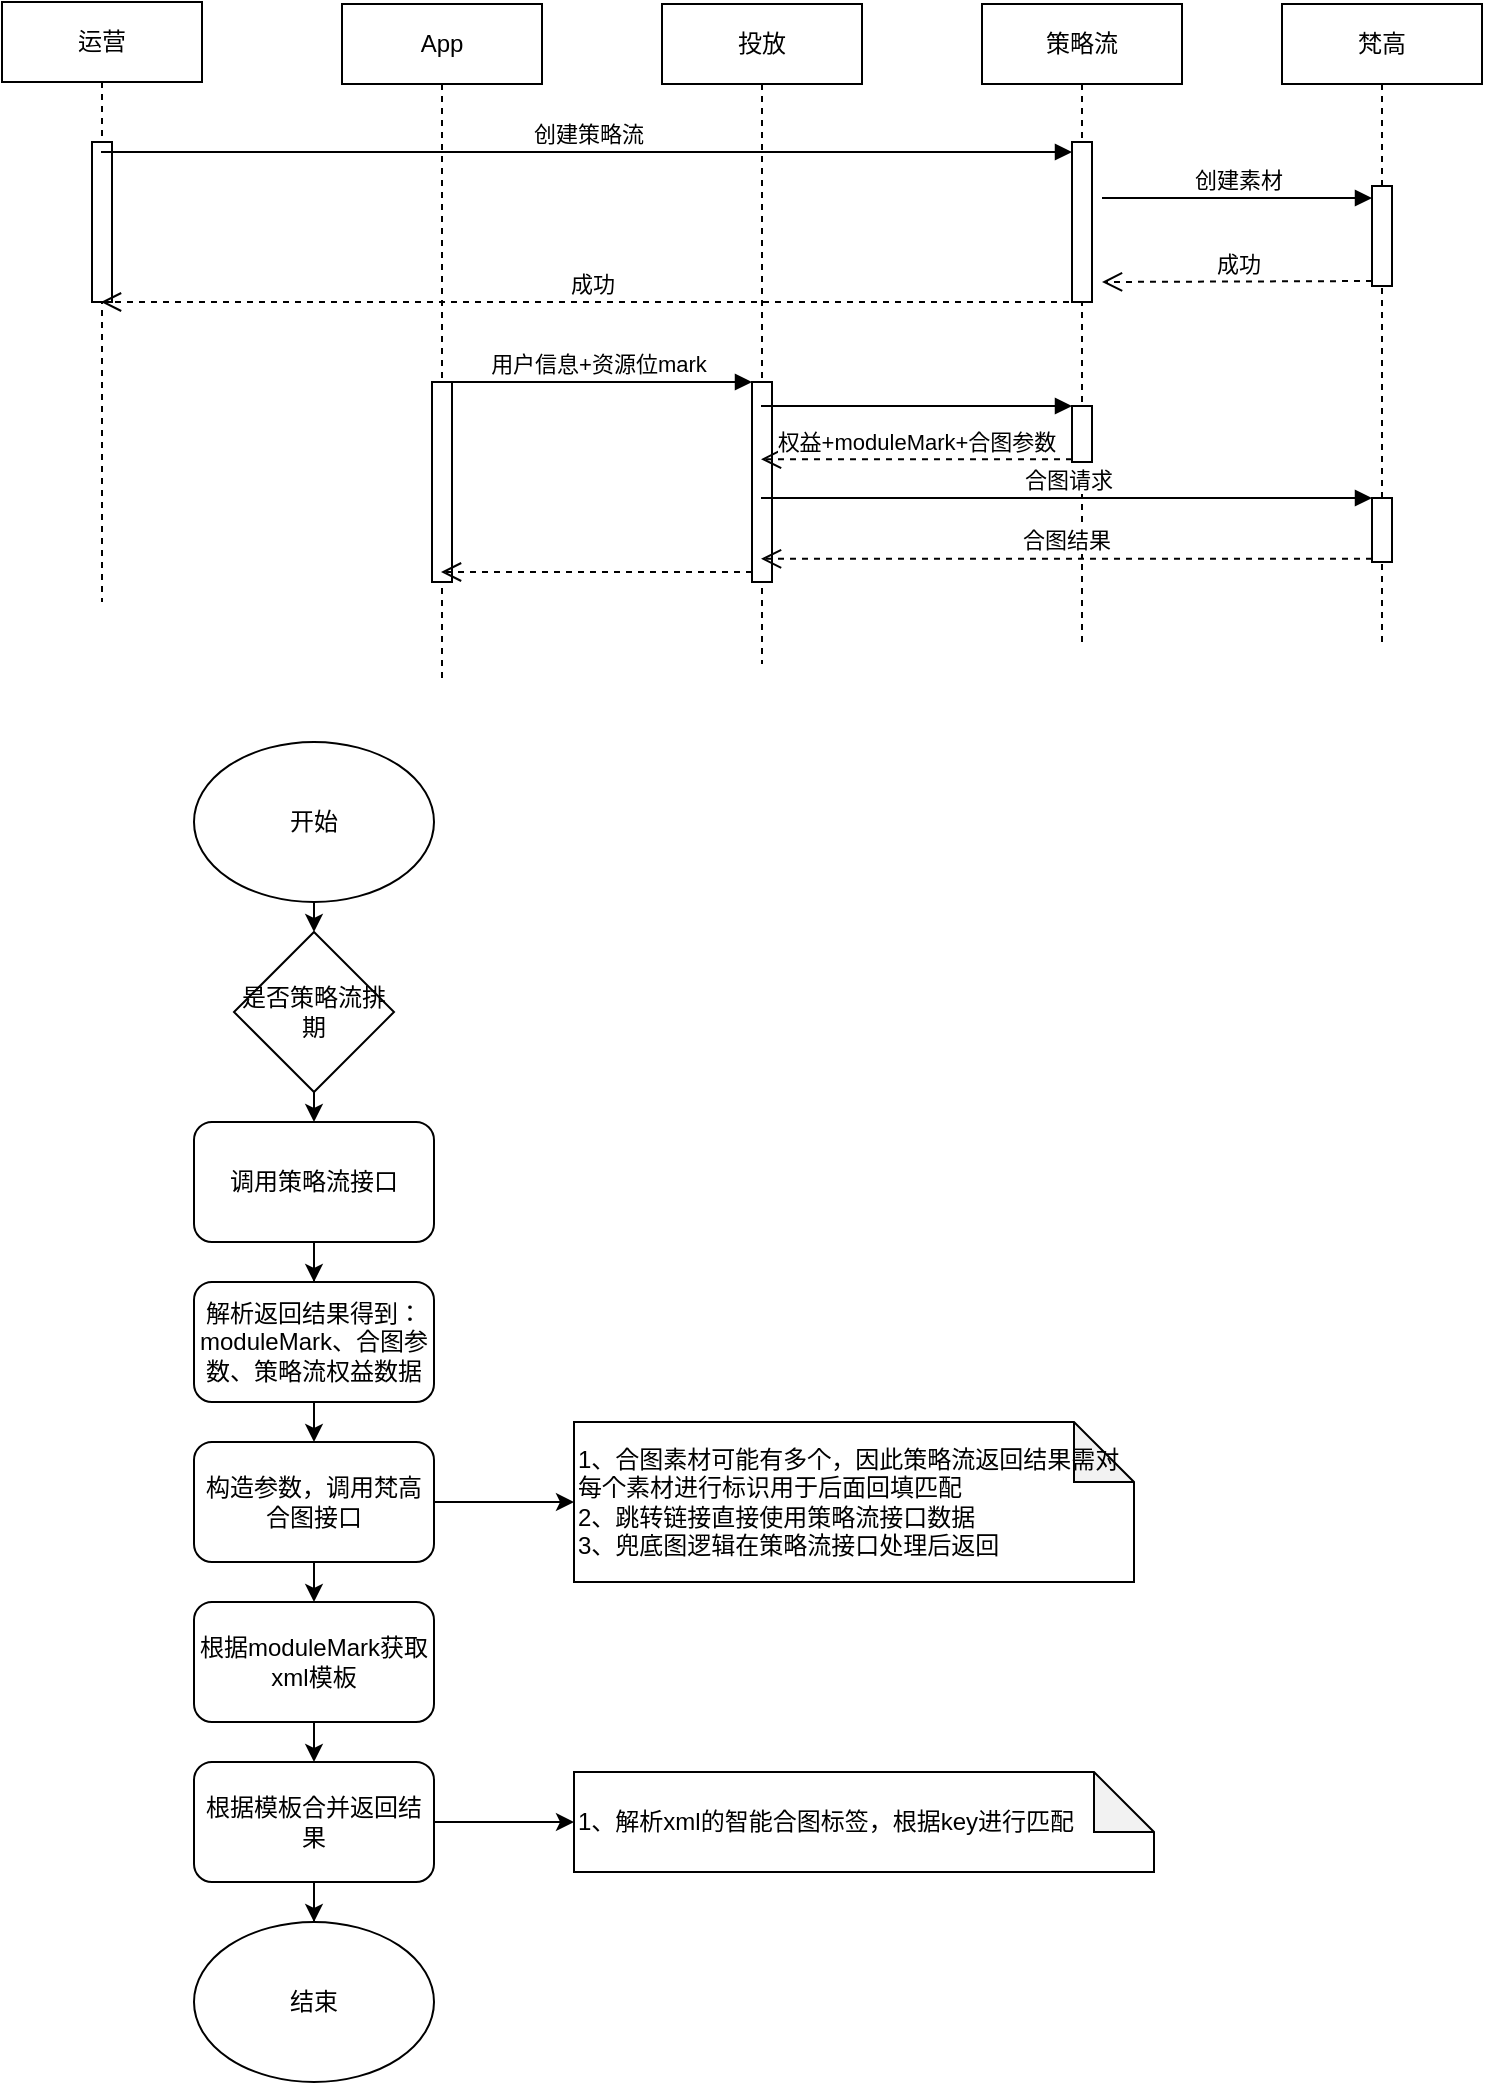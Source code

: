 <mxfile version="14.0.3" type="github">
  <diagram id="yCU4bkz9AmEwMwWTDpiH" name="Page-1">
    <mxGraphModel dx="1186" dy="664" grid="1" gridSize="10" guides="1" tooltips="1" connect="1" arrows="1" fold="1" page="1" pageScale="1" pageWidth="827" pageHeight="1169" math="0" shadow="0">
      <root>
        <mxCell id="0" />
        <mxCell id="1" parent="0" />
        <mxCell id="xL52v0IJe3lVKu3_Eh4v-1" value="运营" style="shape=umlLifeline;perimeter=lifelinePerimeter;whiteSpace=wrap;html=1;container=1;collapsible=0;recursiveResize=0;outlineConnect=0;" parent="1" vertex="1">
          <mxGeometry x="44" y="10" width="100" height="300" as="geometry" />
        </mxCell>
        <mxCell id="xL52v0IJe3lVKu3_Eh4v-11" value="" style="html=1;points=[];perimeter=orthogonalPerimeter;" parent="xL52v0IJe3lVKu3_Eh4v-1" vertex="1">
          <mxGeometry x="45" y="70" width="10" height="80" as="geometry" />
        </mxCell>
        <mxCell id="xL52v0IJe3lVKu3_Eh4v-2" value="投放" style="shape=umlLifeline;perimeter=lifelinePerimeter;whiteSpace=wrap;html=1;container=1;collapsible=0;recursiveResize=0;outlineConnect=0;" parent="1" vertex="1">
          <mxGeometry x="374" y="11" width="100" height="330" as="geometry" />
        </mxCell>
        <mxCell id="xL52v0IJe3lVKu3_Eh4v-15" value="" style="html=1;points=[];perimeter=orthogonalPerimeter;" parent="xL52v0IJe3lVKu3_Eh4v-2" vertex="1">
          <mxGeometry x="45" y="189" width="10" height="100" as="geometry" />
        </mxCell>
        <mxCell id="xL52v0IJe3lVKu3_Eh4v-3" value="策略流" style="shape=umlLifeline;perimeter=lifelinePerimeter;whiteSpace=wrap;html=1;container=1;collapsible=0;recursiveResize=0;outlineConnect=0;" parent="1" vertex="1">
          <mxGeometry x="534" y="11" width="100" height="320" as="geometry" />
        </mxCell>
        <mxCell id="xL52v0IJe3lVKu3_Eh4v-6" value="" style="html=1;points=[];perimeter=orthogonalPerimeter;" parent="xL52v0IJe3lVKu3_Eh4v-3" vertex="1">
          <mxGeometry x="45" y="69" width="10" height="80" as="geometry" />
        </mxCell>
        <mxCell id="xL52v0IJe3lVKu3_Eh4v-18" value="" style="html=1;points=[];perimeter=orthogonalPerimeter;" parent="xL52v0IJe3lVKu3_Eh4v-3" vertex="1">
          <mxGeometry x="45" y="201" width="10" height="28" as="geometry" />
        </mxCell>
        <mxCell id="xL52v0IJe3lVKu3_Eh4v-4" value="梵高" style="shape=umlLifeline;perimeter=lifelinePerimeter;whiteSpace=wrap;html=1;container=1;collapsible=0;recursiveResize=0;outlineConnect=0;" parent="1" vertex="1">
          <mxGeometry x="684" y="11" width="100" height="320" as="geometry" />
        </mxCell>
        <mxCell id="xL52v0IJe3lVKu3_Eh4v-7" value="" style="html=1;points=[];perimeter=orthogonalPerimeter;" parent="xL52v0IJe3lVKu3_Eh4v-4" vertex="1">
          <mxGeometry x="45" y="91" width="10" height="50" as="geometry" />
        </mxCell>
        <mxCell id="xL52v0IJe3lVKu3_Eh4v-21" value="" style="html=1;points=[];perimeter=orthogonalPerimeter;" parent="xL52v0IJe3lVKu3_Eh4v-4" vertex="1">
          <mxGeometry x="45" y="247" width="10" height="32" as="geometry" />
        </mxCell>
        <mxCell id="xL52v0IJe3lVKu3_Eh4v-5" value="App" style="shape=umlLifeline;perimeter=lifelinePerimeter;whiteSpace=wrap;html=1;container=1;collapsible=0;recursiveResize=0;outlineConnect=0;" parent="1" vertex="1">
          <mxGeometry x="214" y="11" width="100" height="340" as="geometry" />
        </mxCell>
        <mxCell id="xL52v0IJe3lVKu3_Eh4v-14" value="" style="html=1;points=[];perimeter=orthogonalPerimeter;" parent="xL52v0IJe3lVKu3_Eh4v-5" vertex="1">
          <mxGeometry x="45" y="189" width="10" height="100" as="geometry" />
        </mxCell>
        <mxCell id="xL52v0IJe3lVKu3_Eh4v-8" value="创建素材" style="html=1;verticalAlign=bottom;endArrow=block;" parent="1" edge="1">
          <mxGeometry relative="1" as="geometry">
            <mxPoint x="594" y="108" as="sourcePoint" />
            <mxPoint x="729" y="108" as="targetPoint" />
          </mxGeometry>
        </mxCell>
        <mxCell id="xL52v0IJe3lVKu3_Eh4v-9" value="成功" style="html=1;verticalAlign=bottom;endArrow=open;dashed=1;endSize=8;exitX=0;exitY=0.95;" parent="1" source="xL52v0IJe3lVKu3_Eh4v-7" edge="1">
          <mxGeometry relative="1" as="geometry">
            <mxPoint x="594" y="150" as="targetPoint" />
          </mxGeometry>
        </mxCell>
        <mxCell id="xL52v0IJe3lVKu3_Eh4v-12" value="创建策略流" style="html=1;verticalAlign=bottom;endArrow=block;entryX=0;entryY=0.25;entryDx=0;entryDy=0;entryPerimeter=0;" parent="1" edge="1">
          <mxGeometry width="80" relative="1" as="geometry">
            <mxPoint x="93.5" y="85" as="sourcePoint" />
            <mxPoint x="579" y="85" as="targetPoint" />
          </mxGeometry>
        </mxCell>
        <mxCell id="xL52v0IJe3lVKu3_Eh4v-13" value="成功" style="html=1;verticalAlign=bottom;endArrow=open;dashed=1;endSize=8;" parent="1" edge="1">
          <mxGeometry relative="1" as="geometry">
            <mxPoint x="583.5" y="160" as="sourcePoint" />
            <mxPoint x="93.5" y="160" as="targetPoint" />
          </mxGeometry>
        </mxCell>
        <mxCell id="xL52v0IJe3lVKu3_Eh4v-16" value="用户信息+资源位mark" style="html=1;verticalAlign=bottom;endArrow=block;entryX=0;entryY=0;" parent="1" target="xL52v0IJe3lVKu3_Eh4v-15" edge="1">
          <mxGeometry relative="1" as="geometry">
            <mxPoint x="263.5" y="200" as="sourcePoint" />
          </mxGeometry>
        </mxCell>
        <mxCell id="xL52v0IJe3lVKu3_Eh4v-17" value="" style="html=1;verticalAlign=bottom;endArrow=open;dashed=1;endSize=8;exitX=0;exitY=0.95;" parent="1" source="xL52v0IJe3lVKu3_Eh4v-15" edge="1">
          <mxGeometry relative="1" as="geometry">
            <mxPoint x="263.5" y="295" as="targetPoint" />
          </mxGeometry>
        </mxCell>
        <mxCell id="xL52v0IJe3lVKu3_Eh4v-19" value="" style="html=1;verticalAlign=bottom;endArrow=block;entryX=0;entryY=0;" parent="1" target="xL52v0IJe3lVKu3_Eh4v-18" edge="1">
          <mxGeometry relative="1" as="geometry">
            <mxPoint x="423.5" y="212" as="sourcePoint" />
          </mxGeometry>
        </mxCell>
        <mxCell id="xL52v0IJe3lVKu3_Eh4v-20" value="权益+moduleMark+合图参数" style="html=1;verticalAlign=bottom;endArrow=open;dashed=1;endSize=8;exitX=0;exitY=0.95;" parent="1" source="xL52v0IJe3lVKu3_Eh4v-18" edge="1">
          <mxGeometry relative="1" as="geometry">
            <mxPoint x="423.5" y="238.6" as="targetPoint" />
          </mxGeometry>
        </mxCell>
        <mxCell id="xL52v0IJe3lVKu3_Eh4v-22" value="合图请求" style="html=1;verticalAlign=bottom;endArrow=block;entryX=0;entryY=0;" parent="1" target="xL52v0IJe3lVKu3_Eh4v-21" edge="1">
          <mxGeometry relative="1" as="geometry">
            <mxPoint x="423.5" y="258" as="sourcePoint" />
          </mxGeometry>
        </mxCell>
        <mxCell id="xL52v0IJe3lVKu3_Eh4v-23" value="合图结果" style="html=1;verticalAlign=bottom;endArrow=open;dashed=1;endSize=8;exitX=0;exitY=0.95;" parent="1" source="xL52v0IJe3lVKu3_Eh4v-21" edge="1">
          <mxGeometry relative="1" as="geometry">
            <mxPoint x="423.5" y="288.4" as="targetPoint" />
          </mxGeometry>
        </mxCell>
        <mxCell id="xL52v0IJe3lVKu3_Eh4v-32" style="edgeStyle=orthogonalEdgeStyle;rounded=0;orthogonalLoop=1;jettySize=auto;html=1;exitX=0.5;exitY=1;exitDx=0;exitDy=0;" parent="1" source="xL52v0IJe3lVKu3_Eh4v-26" target="xL52v0IJe3lVKu3_Eh4v-31" edge="1">
          <mxGeometry relative="1" as="geometry" />
        </mxCell>
        <mxCell id="xL52v0IJe3lVKu3_Eh4v-26" value="调用策略流接口" style="rounded=1;whiteSpace=wrap;html=1;" parent="1" vertex="1">
          <mxGeometry x="140" y="570" width="120" height="60" as="geometry" />
        </mxCell>
        <mxCell id="xL52v0IJe3lVKu3_Eh4v-27" value="开始" style="ellipse;whiteSpace=wrap;html=1;" parent="1" vertex="1">
          <mxGeometry x="140" y="380" width="120" height="80" as="geometry" />
        </mxCell>
        <mxCell id="xL52v0IJe3lVKu3_Eh4v-28" value="" style="endArrow=classic;html=1;exitX=0.5;exitY=1;exitDx=0;exitDy=0;entryX=0.5;entryY=0;entryDx=0;entryDy=0;" parent="1" source="xL52v0IJe3lVKu3_Eh4v-27" target="xL52v0IJe3lVKu3_Eh4v-29" edge="1">
          <mxGeometry width="50" height="50" relative="1" as="geometry">
            <mxPoint x="380" y="650" as="sourcePoint" />
            <mxPoint x="200" y="470" as="targetPoint" />
          </mxGeometry>
        </mxCell>
        <mxCell id="xL52v0IJe3lVKu3_Eh4v-30" style="edgeStyle=orthogonalEdgeStyle;rounded=0;orthogonalLoop=1;jettySize=auto;html=1;exitX=0.5;exitY=1;exitDx=0;exitDy=0;entryX=0.5;entryY=0;entryDx=0;entryDy=0;" parent="1" source="xL52v0IJe3lVKu3_Eh4v-29" target="xL52v0IJe3lVKu3_Eh4v-26" edge="1">
          <mxGeometry relative="1" as="geometry" />
        </mxCell>
        <mxCell id="xL52v0IJe3lVKu3_Eh4v-29" value="是否策略流排期" style="rhombus;whiteSpace=wrap;html=1;" parent="1" vertex="1">
          <mxGeometry x="160" y="475" width="80" height="80" as="geometry" />
        </mxCell>
        <mxCell id="xL52v0IJe3lVKu3_Eh4v-34" style="edgeStyle=orthogonalEdgeStyle;rounded=0;orthogonalLoop=1;jettySize=auto;html=1;exitX=0.5;exitY=1;exitDx=0;exitDy=0;entryX=0.5;entryY=0;entryDx=0;entryDy=0;" parent="1" source="xL52v0IJe3lVKu3_Eh4v-31" target="xL52v0IJe3lVKu3_Eh4v-33" edge="1">
          <mxGeometry relative="1" as="geometry" />
        </mxCell>
        <mxCell id="xL52v0IJe3lVKu3_Eh4v-31" value="解析返回结果得到：moduleMark、合图参数、策略流权益数据" style="rounded=1;whiteSpace=wrap;html=1;" parent="1" vertex="1">
          <mxGeometry x="140" y="650" width="120" height="60" as="geometry" />
        </mxCell>
        <mxCell id="xL52v0IJe3lVKu3_Eh4v-36" style="edgeStyle=orthogonalEdgeStyle;rounded=0;orthogonalLoop=1;jettySize=auto;html=1;exitX=0.5;exitY=1;exitDx=0;exitDy=0;entryX=0.5;entryY=0;entryDx=0;entryDy=0;" parent="1" source="xL52v0IJe3lVKu3_Eh4v-33" target="xL52v0IJe3lVKu3_Eh4v-35" edge="1">
          <mxGeometry relative="1" as="geometry" />
        </mxCell>
        <mxCell id="VSe5PGy2ze63lmKXI-Uh-3" style="edgeStyle=orthogonalEdgeStyle;rounded=0;orthogonalLoop=1;jettySize=auto;html=1;entryX=0;entryY=0.5;entryDx=0;entryDy=0;entryPerimeter=0;" edge="1" parent="1" source="xL52v0IJe3lVKu3_Eh4v-33" target="VSe5PGy2ze63lmKXI-Uh-2">
          <mxGeometry relative="1" as="geometry" />
        </mxCell>
        <mxCell id="xL52v0IJe3lVKu3_Eh4v-33" value="构造参数，调用梵高合图接口" style="rounded=1;whiteSpace=wrap;html=1;" parent="1" vertex="1">
          <mxGeometry x="140" y="730" width="120" height="60" as="geometry" />
        </mxCell>
        <mxCell id="xL52v0IJe3lVKu3_Eh4v-38" style="edgeStyle=orthogonalEdgeStyle;rounded=0;orthogonalLoop=1;jettySize=auto;html=1;exitX=0.5;exitY=1;exitDx=0;exitDy=0;entryX=0.5;entryY=0;entryDx=0;entryDy=0;" parent="1" source="xL52v0IJe3lVKu3_Eh4v-35" target="xL52v0IJe3lVKu3_Eh4v-37" edge="1">
          <mxGeometry relative="1" as="geometry" />
        </mxCell>
        <mxCell id="xL52v0IJe3lVKu3_Eh4v-35" value="根据moduleMark获取xml模板" style="rounded=1;whiteSpace=wrap;html=1;" parent="1" vertex="1">
          <mxGeometry x="140" y="810" width="120" height="60" as="geometry" />
        </mxCell>
        <mxCell id="xL52v0IJe3lVKu3_Eh4v-40" style="edgeStyle=orthogonalEdgeStyle;rounded=0;orthogonalLoop=1;jettySize=auto;html=1;exitX=0.5;exitY=1;exitDx=0;exitDy=0;" parent="1" source="xL52v0IJe3lVKu3_Eh4v-37" target="xL52v0IJe3lVKu3_Eh4v-39" edge="1">
          <mxGeometry relative="1" as="geometry" />
        </mxCell>
        <mxCell id="VSe5PGy2ze63lmKXI-Uh-5" style="edgeStyle=orthogonalEdgeStyle;rounded=0;orthogonalLoop=1;jettySize=auto;html=1;entryX=0;entryY=0.5;entryDx=0;entryDy=0;entryPerimeter=0;" edge="1" parent="1" source="xL52v0IJe3lVKu3_Eh4v-37" target="VSe5PGy2ze63lmKXI-Uh-4">
          <mxGeometry relative="1" as="geometry" />
        </mxCell>
        <mxCell id="xL52v0IJe3lVKu3_Eh4v-37" value="根据模板合并返回结果" style="rounded=1;whiteSpace=wrap;html=1;" parent="1" vertex="1">
          <mxGeometry x="140" y="890" width="120" height="60" as="geometry" />
        </mxCell>
        <mxCell id="xL52v0IJe3lVKu3_Eh4v-39" value="结束" style="ellipse;whiteSpace=wrap;html=1;" parent="1" vertex="1">
          <mxGeometry x="140" y="970" width="120" height="80" as="geometry" />
        </mxCell>
        <mxCell id="VSe5PGy2ze63lmKXI-Uh-2" value="&lt;div&gt;&lt;span&gt;1、合图素材可能有多个，因此策略流返回结果需对每个素材进行标识用于后面回填匹配&lt;/span&gt;&lt;/div&gt;&lt;div&gt;&lt;span&gt;2、跳转链接直接使用策略流接口数据&lt;/span&gt;&lt;/div&gt;&lt;div&gt;&lt;span&gt;3、兜底图逻辑在策略流接口处理后返回&lt;/span&gt;&lt;/div&gt;" style="shape=note;whiteSpace=wrap;html=1;backgroundOutline=1;darkOpacity=0.05;align=left;" vertex="1" parent="1">
          <mxGeometry x="330" y="720" width="280" height="80" as="geometry" />
        </mxCell>
        <mxCell id="VSe5PGy2ze63lmKXI-Uh-4" value="1、解析xml的智能合图标签，根据key进行匹配" style="shape=note;whiteSpace=wrap;html=1;backgroundOutline=1;darkOpacity=0.05;align=left;" vertex="1" parent="1">
          <mxGeometry x="330" y="895" width="290" height="50" as="geometry" />
        </mxCell>
      </root>
    </mxGraphModel>
  </diagram>
</mxfile>
